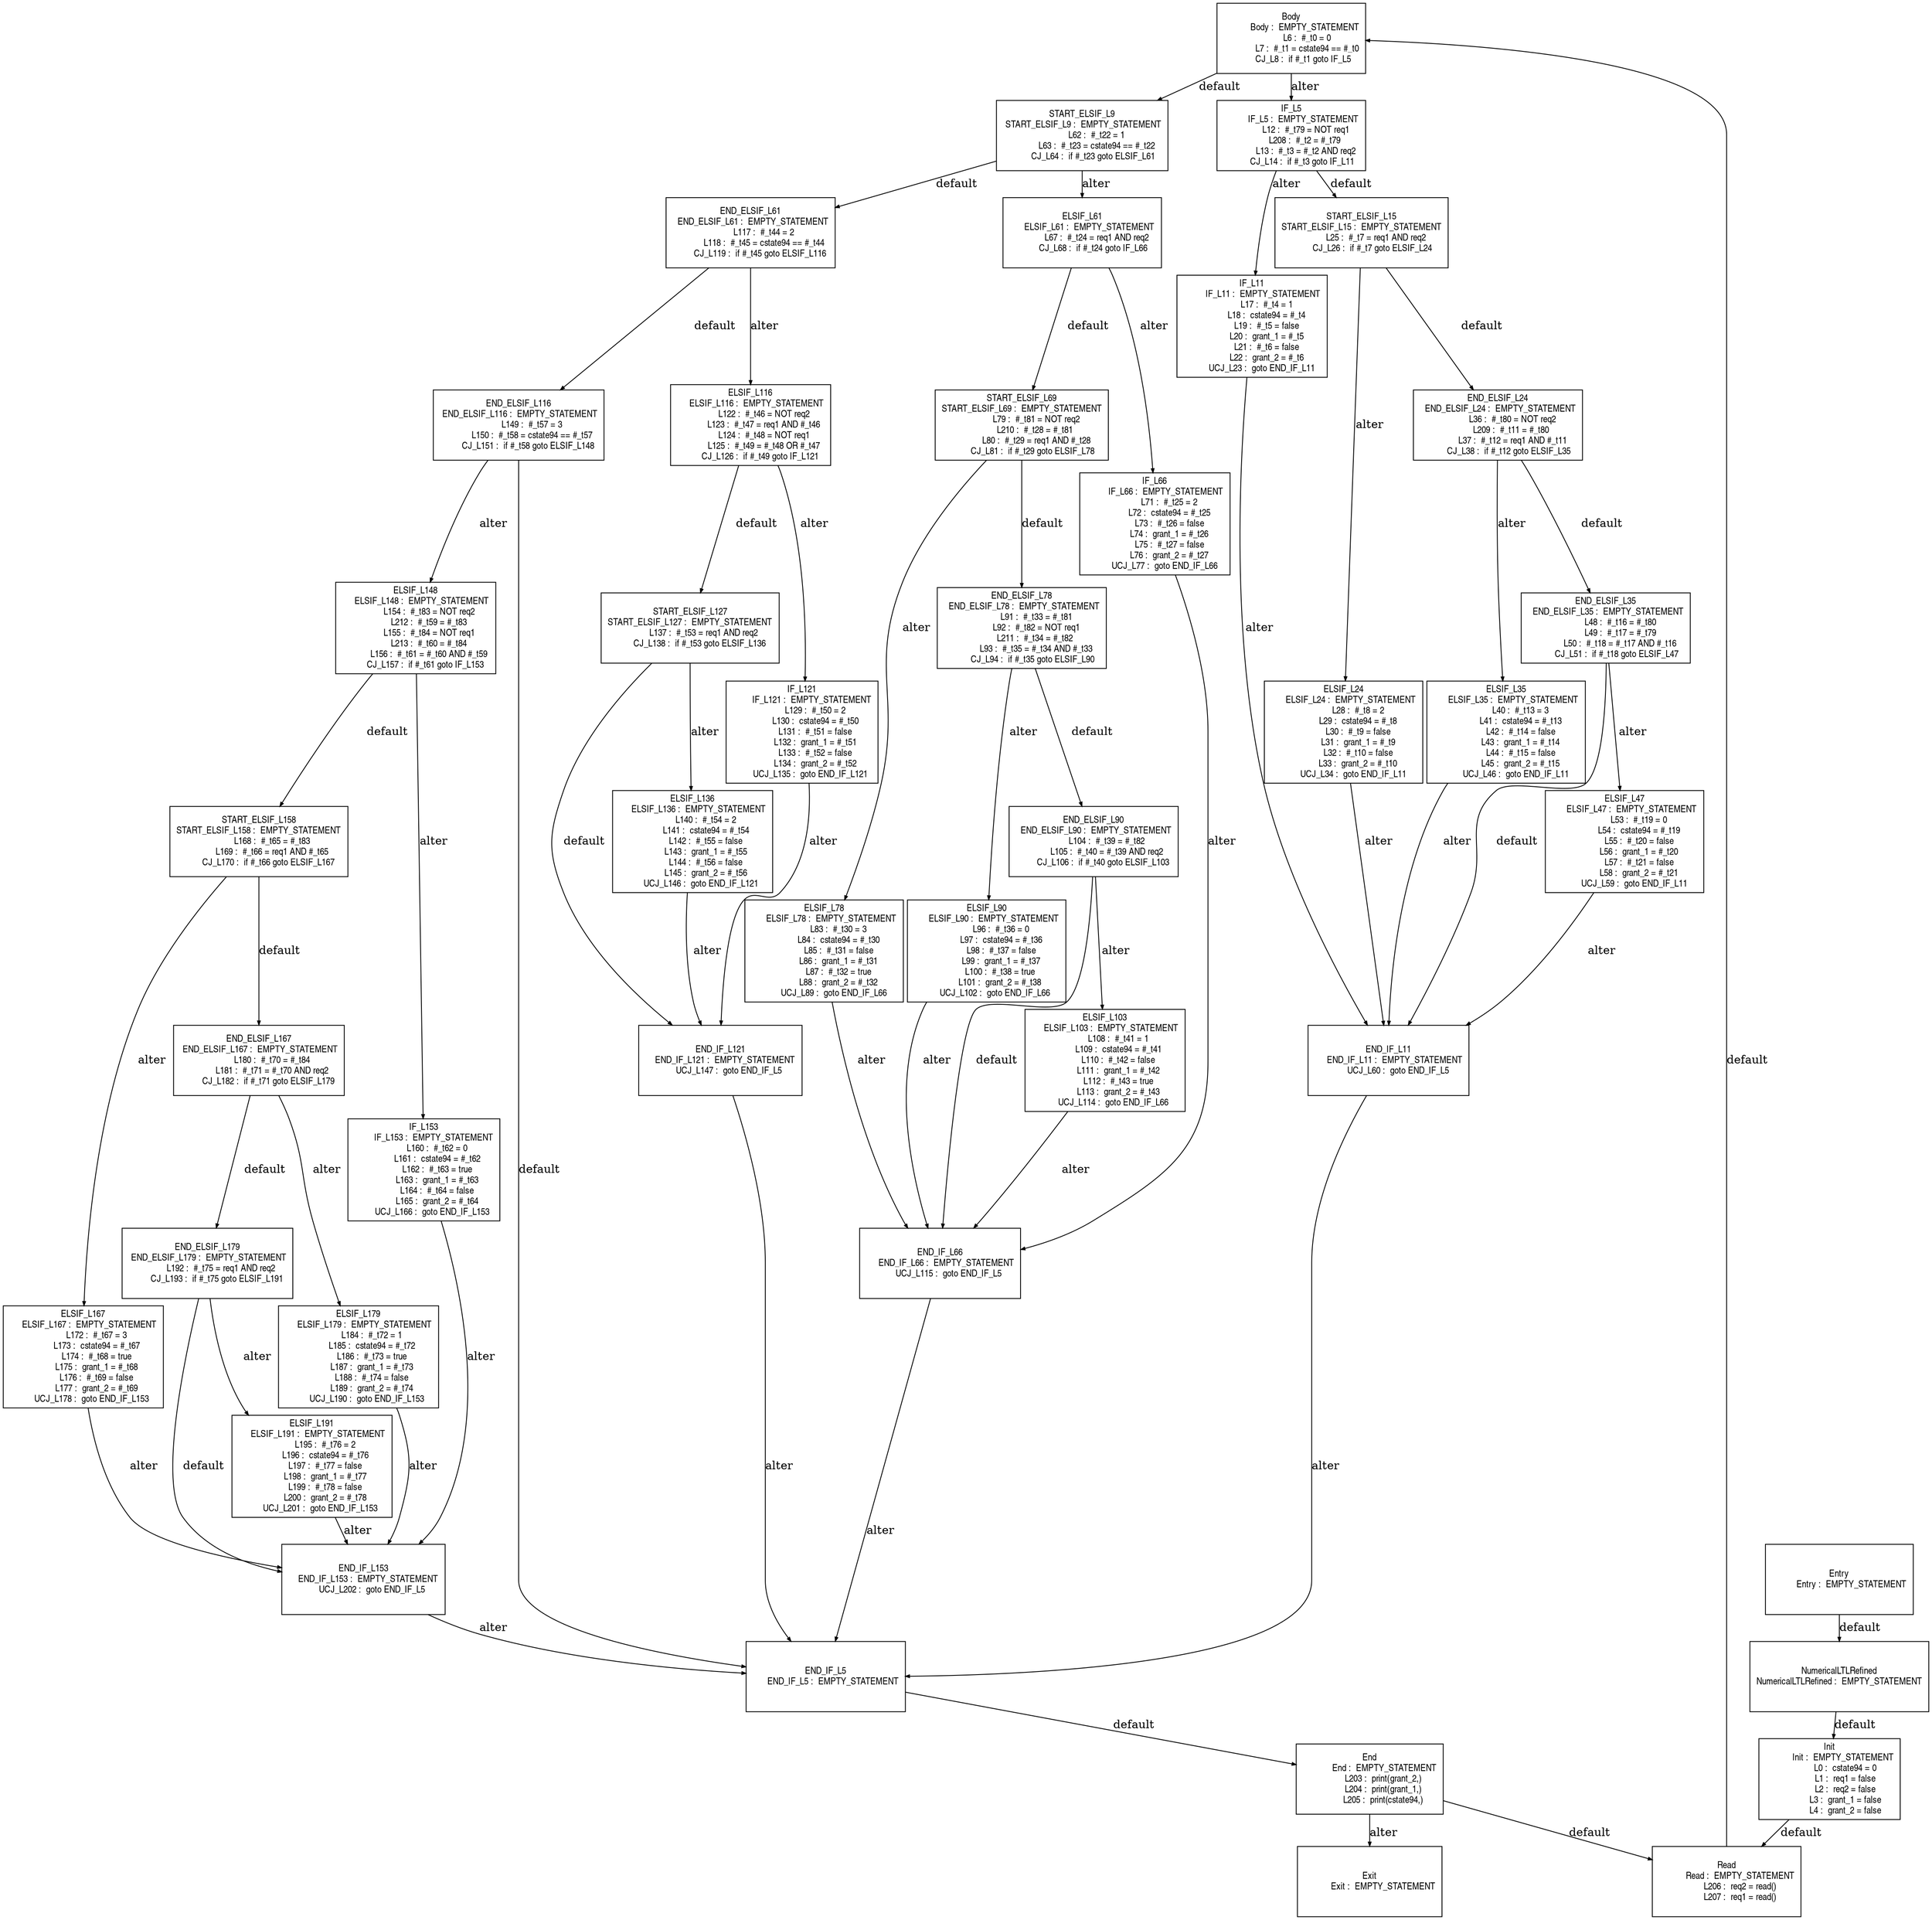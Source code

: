 digraph G {
  ranksep=.25;
  edge [arrowsize=.5]
  node [shape=rectangle, fontname="ArialNarrow",
        fontsize=12,  height=1.2];
  "Body
           Body :  EMPTY_STATEMENT
             L6 :  #_t0 = 0
             L7 :  #_t1 = cstate94 == #_t0
          CJ_L8 :  if #_t1 goto IF_L5
"; "ELSIF_L78
      ELSIF_L78 :  EMPTY_STATEMENT
            L83 :  #_t30 = 3
            L84 :  cstate94 = #_t30
            L85 :  #_t31 = false
            L86 :  grant_1 = #_t31
            L87 :  #_t32 = true
            L88 :  grant_2 = #_t32
        UCJ_L89 :  goto END_IF_L66
"; "END_ELSIF_L61
  END_ELSIF_L61 :  EMPTY_STATEMENT
           L117 :  #_t44 = 2
           L118 :  #_t45 = cstate94 == #_t44
        CJ_L119 :  if #_t45 goto ELSIF_L116
"; "ELSIF_L24
      ELSIF_L24 :  EMPTY_STATEMENT
            L28 :  #_t8 = 2
            L29 :  cstate94 = #_t8
            L30 :  #_t9 = false
            L31 :  grant_1 = #_t9
            L32 :  #_t10 = false
            L33 :  grant_2 = #_t10
        UCJ_L34 :  goto END_IF_L11
"; "ELSIF_L148
     ELSIF_L148 :  EMPTY_STATEMENT
           L154 :  #_t83 = NOT req2
           L212 :  #_t59 = #_t83
           L155 :  #_t84 = NOT req1
           L213 :  #_t60 = #_t84
           L156 :  #_t61 = #_t60 AND #_t59
        CJ_L157 :  if #_t61 goto IF_L153
"; "ELSIF_L35
      ELSIF_L35 :  EMPTY_STATEMENT
            L40 :  #_t13 = 3
            L41 :  cstate94 = #_t13
            L42 :  #_t14 = false
            L43 :  grant_1 = #_t14
            L44 :  #_t15 = false
            L45 :  grant_2 = #_t15
        UCJ_L46 :  goto END_IF_L11
"; "ELSIF_L167
     ELSIF_L167 :  EMPTY_STATEMENT
           L172 :  #_t67 = 3
           L173 :  cstate94 = #_t67
           L174 :  #_t68 = true
           L175 :  grant_1 = #_t68
           L176 :  #_t69 = false
           L177 :  grant_2 = #_t69
       UCJ_L178 :  goto END_IF_L153
"; "END_IF_L5
      END_IF_L5 :  EMPTY_STATEMENT
"; "IF_L11
         IF_L11 :  EMPTY_STATEMENT
            L17 :  #_t4 = 1
            L18 :  cstate94 = #_t4
            L19 :  #_t5 = false
            L20 :  grant_1 = #_t5
            L21 :  #_t6 = false
            L22 :  grant_2 = #_t6
        UCJ_L23 :  goto END_IF_L11
"; "END_ELSIF_L35
  END_ELSIF_L35 :  EMPTY_STATEMENT
            L48 :  #_t16 = #_t80
            L49 :  #_t17 = #_t79
            L50 :  #_t18 = #_t17 AND #_t16
         CJ_L51 :  if #_t18 goto ELSIF_L47
"; "Exit
           Exit :  EMPTY_STATEMENT
"; "End
            End :  EMPTY_STATEMENT
           L203 :  print(grant_2,)
           L204 :  print(grant_1,)
           L205 :  print(cstate94,)
"; "NumericalLTLRefined
NumericalLTLRefined :  EMPTY_STATEMENT
"; "START_ELSIF_L69
START_ELSIF_L69 :  EMPTY_STATEMENT
            L79 :  #_t81 = NOT req2
           L210 :  #_t28 = #_t81
            L80 :  #_t29 = req1 AND #_t28
         CJ_L81 :  if #_t29 goto ELSIF_L78
"; "END_IF_L66
     END_IF_L66 :  EMPTY_STATEMENT
       UCJ_L115 :  goto END_IF_L5
"; "ELSIF_L90
      ELSIF_L90 :  EMPTY_STATEMENT
            L96 :  #_t36 = 0
            L97 :  cstate94 = #_t36
            L98 :  #_t37 = false
            L99 :  grant_1 = #_t37
           L100 :  #_t38 = true
           L101 :  grant_2 = #_t38
       UCJ_L102 :  goto END_IF_L66
"; "END_IF_L11
     END_IF_L11 :  EMPTY_STATEMENT
        UCJ_L60 :  goto END_IF_L5
"; "START_ELSIF_L9
 START_ELSIF_L9 :  EMPTY_STATEMENT
            L62 :  #_t22 = 1
            L63 :  #_t23 = cstate94 == #_t22
         CJ_L64 :  if #_t23 goto ELSIF_L61
"; "END_ELSIF_L116
 END_ELSIF_L116 :  EMPTY_STATEMENT
           L149 :  #_t57 = 3
           L150 :  #_t58 = cstate94 == #_t57
        CJ_L151 :  if #_t58 goto ELSIF_L148
"; "START_ELSIF_L127
START_ELSIF_L127 :  EMPTY_STATEMENT
           L137 :  #_t53 = req1 AND req2
        CJ_L138 :  if #_t53 goto ELSIF_L136
"; "IF_L121
        IF_L121 :  EMPTY_STATEMENT
           L129 :  #_t50 = 2
           L130 :  cstate94 = #_t50
           L131 :  #_t51 = false
           L132 :  grant_1 = #_t51
           L133 :  #_t52 = false
           L134 :  grant_2 = #_t52
       UCJ_L135 :  goto END_IF_L121
"; "END_ELSIF_L24
  END_ELSIF_L24 :  EMPTY_STATEMENT
            L36 :  #_t80 = NOT req2
           L209 :  #_t11 = #_t80
            L37 :  #_t12 = req1 AND #_t11
         CJ_L38 :  if #_t12 goto ELSIF_L35
"; "START_ELSIF_L158
START_ELSIF_L158 :  EMPTY_STATEMENT
           L168 :  #_t65 = #_t83
           L169 :  #_t66 = req1 AND #_t65
        CJ_L170 :  if #_t66 goto ELSIF_L167
"; "END_ELSIF_L167
 END_ELSIF_L167 :  EMPTY_STATEMENT
           L180 :  #_t70 = #_t84
           L181 :  #_t71 = #_t70 AND req2
        CJ_L182 :  if #_t71 goto ELSIF_L179
"; "START_ELSIF_L15
START_ELSIF_L15 :  EMPTY_STATEMENT
            L25 :  #_t7 = req1 AND req2
         CJ_L26 :  if #_t7 goto ELSIF_L24
"; "Init
           Init :  EMPTY_STATEMENT
             L0 :  cstate94 = 0
             L1 :  req1 = false
             L2 :  req2 = false
             L3 :  grant_1 = false
             L4 :  grant_2 = false
"; "IF_L5
          IF_L5 :  EMPTY_STATEMENT
            L12 :  #_t79 = NOT req1
           L208 :  #_t2 = #_t79
            L13 :  #_t3 = #_t2 AND req2
         CJ_L14 :  if #_t3 goto IF_L11
"; "END_IF_L121
    END_IF_L121 :  EMPTY_STATEMENT
       UCJ_L147 :  goto END_IF_L5
"; "Read
           Read :  EMPTY_STATEMENT
           L206 :  req2 = read()
           L207 :  req1 = read()
"; "END_ELSIF_L90
  END_ELSIF_L90 :  EMPTY_STATEMENT
           L104 :  #_t39 = #_t82
           L105 :  #_t40 = #_t39 AND req2
        CJ_L106 :  if #_t40 goto ELSIF_L103
"; "END_IF_L153
    END_IF_L153 :  EMPTY_STATEMENT
       UCJ_L202 :  goto END_IF_L5
"; "ELSIF_L47
      ELSIF_L47 :  EMPTY_STATEMENT
            L53 :  #_t19 = 0
            L54 :  cstate94 = #_t19
            L55 :  #_t20 = false
            L56 :  grant_1 = #_t20
            L57 :  #_t21 = false
            L58 :  grant_2 = #_t21
        UCJ_L59 :  goto END_IF_L11
"; "END_ELSIF_L179
 END_ELSIF_L179 :  EMPTY_STATEMENT
           L192 :  #_t75 = req1 AND req2
        CJ_L193 :  if #_t75 goto ELSIF_L191
"; "IF_L153
        IF_L153 :  EMPTY_STATEMENT
           L160 :  #_t62 = 0
           L161 :  cstate94 = #_t62
           L162 :  #_t63 = true
           L163 :  grant_1 = #_t63
           L164 :  #_t64 = false
           L165 :  grant_2 = #_t64
       UCJ_L166 :  goto END_IF_L153
"; "ELSIF_L61
      ELSIF_L61 :  EMPTY_STATEMENT
            L67 :  #_t24 = req1 AND req2
         CJ_L68 :  if #_t24 goto IF_L66
"; "ELSIF_L116
     ELSIF_L116 :  EMPTY_STATEMENT
           L122 :  #_t46 = NOT req2
           L123 :  #_t47 = req1 AND #_t46
           L124 :  #_t48 = NOT req1
           L125 :  #_t49 = #_t48 OR #_t47
        CJ_L126 :  if #_t49 goto IF_L121
"; "ELSIF_L191
     ELSIF_L191 :  EMPTY_STATEMENT
           L195 :  #_t76 = 2
           L196 :  cstate94 = #_t76
           L197 :  #_t77 = false
           L198 :  grant_1 = #_t77
           L199 :  #_t78 = false
           L200 :  grant_2 = #_t78
       UCJ_L201 :  goto END_IF_L153
"; "Entry
          Entry :  EMPTY_STATEMENT
"; "IF_L66
         IF_L66 :  EMPTY_STATEMENT
            L71 :  #_t25 = 2
            L72 :  cstate94 = #_t25
            L73 :  #_t26 = false
            L74 :  grant_1 = #_t26
            L75 :  #_t27 = false
            L76 :  grant_2 = #_t27
        UCJ_L77 :  goto END_IF_L66
"; "END_ELSIF_L78
  END_ELSIF_L78 :  EMPTY_STATEMENT
            L91 :  #_t33 = #_t81
            L92 :  #_t82 = NOT req1
           L211 :  #_t34 = #_t82
            L93 :  #_t35 = #_t34 AND #_t33
         CJ_L94 :  if #_t35 goto ELSIF_L90
"; "ELSIF_L136
     ELSIF_L136 :  EMPTY_STATEMENT
           L140 :  #_t54 = 2
           L141 :  cstate94 = #_t54
           L142 :  #_t55 = false
           L143 :  grant_1 = #_t55
           L144 :  #_t56 = false
           L145 :  grant_2 = #_t56
       UCJ_L146 :  goto END_IF_L121
"; "ELSIF_L103
     ELSIF_L103 :  EMPTY_STATEMENT
           L108 :  #_t41 = 1
           L109 :  cstate94 = #_t41
           L110 :  #_t42 = false
           L111 :  grant_1 = #_t42
           L112 :  #_t43 = true
           L113 :  grant_2 = #_t43
       UCJ_L114 :  goto END_IF_L66
"; "ELSIF_L179
     ELSIF_L179 :  EMPTY_STATEMENT
           L184 :  #_t72 = 1
           L185 :  cstate94 = #_t72
           L186 :  #_t73 = true
           L187 :  grant_1 = #_t73
           L188 :  #_t74 = false
           L189 :  grant_2 = #_t74
       UCJ_L190 :  goto END_IF_L153
"; 
  "NumericalLTLRefined
NumericalLTLRefined :  EMPTY_STATEMENT
" -> "Init
           Init :  EMPTY_STATEMENT
             L0 :  cstate94 = 0
             L1 :  req1 = false
             L2 :  req2 = false
             L3 :  grant_1 = false
             L4 :  grant_2 = false
"  [label="default"];
  "Init
           Init :  EMPTY_STATEMENT
             L0 :  cstate94 = 0
             L1 :  req1 = false
             L2 :  req2 = false
             L3 :  grant_1 = false
             L4 :  grant_2 = false
" -> "Read
           Read :  EMPTY_STATEMENT
           L206 :  req2 = read()
           L207 :  req1 = read()
"  [label="default"];
  "Body
           Body :  EMPTY_STATEMENT
             L6 :  #_t0 = 0
             L7 :  #_t1 = cstate94 == #_t0
          CJ_L8 :  if #_t1 goto IF_L5
" -> "START_ELSIF_L9
 START_ELSIF_L9 :  EMPTY_STATEMENT
            L62 :  #_t22 = 1
            L63 :  #_t23 = cstate94 == #_t22
         CJ_L64 :  if #_t23 goto ELSIF_L61
"  [label="default"];
  "Body
           Body :  EMPTY_STATEMENT
             L6 :  #_t0 = 0
             L7 :  #_t1 = cstate94 == #_t0
          CJ_L8 :  if #_t1 goto IF_L5
" -> "IF_L5
          IF_L5 :  EMPTY_STATEMENT
            L12 :  #_t79 = NOT req1
           L208 :  #_t2 = #_t79
            L13 :  #_t3 = #_t2 AND req2
         CJ_L14 :  if #_t3 goto IF_L11
"  [label="alter"];
  "IF_L5
          IF_L5 :  EMPTY_STATEMENT
            L12 :  #_t79 = NOT req1
           L208 :  #_t2 = #_t79
            L13 :  #_t3 = #_t2 AND req2
         CJ_L14 :  if #_t3 goto IF_L11
" -> "START_ELSIF_L15
START_ELSIF_L15 :  EMPTY_STATEMENT
            L25 :  #_t7 = req1 AND req2
         CJ_L26 :  if #_t7 goto ELSIF_L24
"  [label="default"];
  "IF_L5
          IF_L5 :  EMPTY_STATEMENT
            L12 :  #_t79 = NOT req1
           L208 :  #_t2 = #_t79
            L13 :  #_t3 = #_t2 AND req2
         CJ_L14 :  if #_t3 goto IF_L11
" -> "IF_L11
         IF_L11 :  EMPTY_STATEMENT
            L17 :  #_t4 = 1
            L18 :  cstate94 = #_t4
            L19 :  #_t5 = false
            L20 :  grant_1 = #_t5
            L21 :  #_t6 = false
            L22 :  grant_2 = #_t6
        UCJ_L23 :  goto END_IF_L11
"  [label="alter"];
  "IF_L11
         IF_L11 :  EMPTY_STATEMENT
            L17 :  #_t4 = 1
            L18 :  cstate94 = #_t4
            L19 :  #_t5 = false
            L20 :  grant_1 = #_t5
            L21 :  #_t6 = false
            L22 :  grant_2 = #_t6
        UCJ_L23 :  goto END_IF_L11
" -> "END_IF_L11
     END_IF_L11 :  EMPTY_STATEMENT
        UCJ_L60 :  goto END_IF_L5
"  [label="alter"];
  "START_ELSIF_L15
START_ELSIF_L15 :  EMPTY_STATEMENT
            L25 :  #_t7 = req1 AND req2
         CJ_L26 :  if #_t7 goto ELSIF_L24
" -> "END_ELSIF_L24
  END_ELSIF_L24 :  EMPTY_STATEMENT
            L36 :  #_t80 = NOT req2
           L209 :  #_t11 = #_t80
            L37 :  #_t12 = req1 AND #_t11
         CJ_L38 :  if #_t12 goto ELSIF_L35
"  [label="default"];
  "START_ELSIF_L15
START_ELSIF_L15 :  EMPTY_STATEMENT
            L25 :  #_t7 = req1 AND req2
         CJ_L26 :  if #_t7 goto ELSIF_L24
" -> "ELSIF_L24
      ELSIF_L24 :  EMPTY_STATEMENT
            L28 :  #_t8 = 2
            L29 :  cstate94 = #_t8
            L30 :  #_t9 = false
            L31 :  grant_1 = #_t9
            L32 :  #_t10 = false
            L33 :  grant_2 = #_t10
        UCJ_L34 :  goto END_IF_L11
"  [label="alter"];
  "ELSIF_L24
      ELSIF_L24 :  EMPTY_STATEMENT
            L28 :  #_t8 = 2
            L29 :  cstate94 = #_t8
            L30 :  #_t9 = false
            L31 :  grant_1 = #_t9
            L32 :  #_t10 = false
            L33 :  grant_2 = #_t10
        UCJ_L34 :  goto END_IF_L11
" -> "END_IF_L11
     END_IF_L11 :  EMPTY_STATEMENT
        UCJ_L60 :  goto END_IF_L5
"  [label="alter"];
  "END_ELSIF_L24
  END_ELSIF_L24 :  EMPTY_STATEMENT
            L36 :  #_t80 = NOT req2
           L209 :  #_t11 = #_t80
            L37 :  #_t12 = req1 AND #_t11
         CJ_L38 :  if #_t12 goto ELSIF_L35
" -> "END_ELSIF_L35
  END_ELSIF_L35 :  EMPTY_STATEMENT
            L48 :  #_t16 = #_t80
            L49 :  #_t17 = #_t79
            L50 :  #_t18 = #_t17 AND #_t16
         CJ_L51 :  if #_t18 goto ELSIF_L47
"  [label="default"];
  "END_ELSIF_L24
  END_ELSIF_L24 :  EMPTY_STATEMENT
            L36 :  #_t80 = NOT req2
           L209 :  #_t11 = #_t80
            L37 :  #_t12 = req1 AND #_t11
         CJ_L38 :  if #_t12 goto ELSIF_L35
" -> "ELSIF_L35
      ELSIF_L35 :  EMPTY_STATEMENT
            L40 :  #_t13 = 3
            L41 :  cstate94 = #_t13
            L42 :  #_t14 = false
            L43 :  grant_1 = #_t14
            L44 :  #_t15 = false
            L45 :  grant_2 = #_t15
        UCJ_L46 :  goto END_IF_L11
"  [label="alter"];
  "ELSIF_L35
      ELSIF_L35 :  EMPTY_STATEMENT
            L40 :  #_t13 = 3
            L41 :  cstate94 = #_t13
            L42 :  #_t14 = false
            L43 :  grant_1 = #_t14
            L44 :  #_t15 = false
            L45 :  grant_2 = #_t15
        UCJ_L46 :  goto END_IF_L11
" -> "END_IF_L11
     END_IF_L11 :  EMPTY_STATEMENT
        UCJ_L60 :  goto END_IF_L5
"  [label="alter"];
  "END_ELSIF_L35
  END_ELSIF_L35 :  EMPTY_STATEMENT
            L48 :  #_t16 = #_t80
            L49 :  #_t17 = #_t79
            L50 :  #_t18 = #_t17 AND #_t16
         CJ_L51 :  if #_t18 goto ELSIF_L47
" -> "END_IF_L11
     END_IF_L11 :  EMPTY_STATEMENT
        UCJ_L60 :  goto END_IF_L5
"  [label="default"];
  "END_ELSIF_L35
  END_ELSIF_L35 :  EMPTY_STATEMENT
            L48 :  #_t16 = #_t80
            L49 :  #_t17 = #_t79
            L50 :  #_t18 = #_t17 AND #_t16
         CJ_L51 :  if #_t18 goto ELSIF_L47
" -> "ELSIF_L47
      ELSIF_L47 :  EMPTY_STATEMENT
            L53 :  #_t19 = 0
            L54 :  cstate94 = #_t19
            L55 :  #_t20 = false
            L56 :  grant_1 = #_t20
            L57 :  #_t21 = false
            L58 :  grant_2 = #_t21
        UCJ_L59 :  goto END_IF_L11
"  [label="alter"];
  "ELSIF_L47
      ELSIF_L47 :  EMPTY_STATEMENT
            L53 :  #_t19 = 0
            L54 :  cstate94 = #_t19
            L55 :  #_t20 = false
            L56 :  grant_1 = #_t20
            L57 :  #_t21 = false
            L58 :  grant_2 = #_t21
        UCJ_L59 :  goto END_IF_L11
" -> "END_IF_L11
     END_IF_L11 :  EMPTY_STATEMENT
        UCJ_L60 :  goto END_IF_L5
"  [label="alter"];
  "END_IF_L11
     END_IF_L11 :  EMPTY_STATEMENT
        UCJ_L60 :  goto END_IF_L5
" -> "END_IF_L5
      END_IF_L5 :  EMPTY_STATEMENT
"  [label="alter"];
  "START_ELSIF_L9
 START_ELSIF_L9 :  EMPTY_STATEMENT
            L62 :  #_t22 = 1
            L63 :  #_t23 = cstate94 == #_t22
         CJ_L64 :  if #_t23 goto ELSIF_L61
" -> "END_ELSIF_L61
  END_ELSIF_L61 :  EMPTY_STATEMENT
           L117 :  #_t44 = 2
           L118 :  #_t45 = cstate94 == #_t44
        CJ_L119 :  if #_t45 goto ELSIF_L116
"  [label="default"];
  "START_ELSIF_L9
 START_ELSIF_L9 :  EMPTY_STATEMENT
            L62 :  #_t22 = 1
            L63 :  #_t23 = cstate94 == #_t22
         CJ_L64 :  if #_t23 goto ELSIF_L61
" -> "ELSIF_L61
      ELSIF_L61 :  EMPTY_STATEMENT
            L67 :  #_t24 = req1 AND req2
         CJ_L68 :  if #_t24 goto IF_L66
"  [label="alter"];
  "ELSIF_L61
      ELSIF_L61 :  EMPTY_STATEMENT
            L67 :  #_t24 = req1 AND req2
         CJ_L68 :  if #_t24 goto IF_L66
" -> "START_ELSIF_L69
START_ELSIF_L69 :  EMPTY_STATEMENT
            L79 :  #_t81 = NOT req2
           L210 :  #_t28 = #_t81
            L80 :  #_t29 = req1 AND #_t28
         CJ_L81 :  if #_t29 goto ELSIF_L78
"  [label="default"];
  "ELSIF_L61
      ELSIF_L61 :  EMPTY_STATEMENT
            L67 :  #_t24 = req1 AND req2
         CJ_L68 :  if #_t24 goto IF_L66
" -> "IF_L66
         IF_L66 :  EMPTY_STATEMENT
            L71 :  #_t25 = 2
            L72 :  cstate94 = #_t25
            L73 :  #_t26 = false
            L74 :  grant_1 = #_t26
            L75 :  #_t27 = false
            L76 :  grant_2 = #_t27
        UCJ_L77 :  goto END_IF_L66
"  [label="alter"];
  "IF_L66
         IF_L66 :  EMPTY_STATEMENT
            L71 :  #_t25 = 2
            L72 :  cstate94 = #_t25
            L73 :  #_t26 = false
            L74 :  grant_1 = #_t26
            L75 :  #_t27 = false
            L76 :  grant_2 = #_t27
        UCJ_L77 :  goto END_IF_L66
" -> "END_IF_L66
     END_IF_L66 :  EMPTY_STATEMENT
       UCJ_L115 :  goto END_IF_L5
"  [label="alter"];
  "START_ELSIF_L69
START_ELSIF_L69 :  EMPTY_STATEMENT
            L79 :  #_t81 = NOT req2
           L210 :  #_t28 = #_t81
            L80 :  #_t29 = req1 AND #_t28
         CJ_L81 :  if #_t29 goto ELSIF_L78
" -> "END_ELSIF_L78
  END_ELSIF_L78 :  EMPTY_STATEMENT
            L91 :  #_t33 = #_t81
            L92 :  #_t82 = NOT req1
           L211 :  #_t34 = #_t82
            L93 :  #_t35 = #_t34 AND #_t33
         CJ_L94 :  if #_t35 goto ELSIF_L90
"  [label="default"];
  "START_ELSIF_L69
START_ELSIF_L69 :  EMPTY_STATEMENT
            L79 :  #_t81 = NOT req2
           L210 :  #_t28 = #_t81
            L80 :  #_t29 = req1 AND #_t28
         CJ_L81 :  if #_t29 goto ELSIF_L78
" -> "ELSIF_L78
      ELSIF_L78 :  EMPTY_STATEMENT
            L83 :  #_t30 = 3
            L84 :  cstate94 = #_t30
            L85 :  #_t31 = false
            L86 :  grant_1 = #_t31
            L87 :  #_t32 = true
            L88 :  grant_2 = #_t32
        UCJ_L89 :  goto END_IF_L66
"  [label="alter"];
  "ELSIF_L78
      ELSIF_L78 :  EMPTY_STATEMENT
            L83 :  #_t30 = 3
            L84 :  cstate94 = #_t30
            L85 :  #_t31 = false
            L86 :  grant_1 = #_t31
            L87 :  #_t32 = true
            L88 :  grant_2 = #_t32
        UCJ_L89 :  goto END_IF_L66
" -> "END_IF_L66
     END_IF_L66 :  EMPTY_STATEMENT
       UCJ_L115 :  goto END_IF_L5
"  [label="alter"];
  "END_ELSIF_L78
  END_ELSIF_L78 :  EMPTY_STATEMENT
            L91 :  #_t33 = #_t81
            L92 :  #_t82 = NOT req1
           L211 :  #_t34 = #_t82
            L93 :  #_t35 = #_t34 AND #_t33
         CJ_L94 :  if #_t35 goto ELSIF_L90
" -> "END_ELSIF_L90
  END_ELSIF_L90 :  EMPTY_STATEMENT
           L104 :  #_t39 = #_t82
           L105 :  #_t40 = #_t39 AND req2
        CJ_L106 :  if #_t40 goto ELSIF_L103
"  [label="default"];
  "END_ELSIF_L78
  END_ELSIF_L78 :  EMPTY_STATEMENT
            L91 :  #_t33 = #_t81
            L92 :  #_t82 = NOT req1
           L211 :  #_t34 = #_t82
            L93 :  #_t35 = #_t34 AND #_t33
         CJ_L94 :  if #_t35 goto ELSIF_L90
" -> "ELSIF_L90
      ELSIF_L90 :  EMPTY_STATEMENT
            L96 :  #_t36 = 0
            L97 :  cstate94 = #_t36
            L98 :  #_t37 = false
            L99 :  grant_1 = #_t37
           L100 :  #_t38 = true
           L101 :  grant_2 = #_t38
       UCJ_L102 :  goto END_IF_L66
"  [label="alter"];
  "ELSIF_L90
      ELSIF_L90 :  EMPTY_STATEMENT
            L96 :  #_t36 = 0
            L97 :  cstate94 = #_t36
            L98 :  #_t37 = false
            L99 :  grant_1 = #_t37
           L100 :  #_t38 = true
           L101 :  grant_2 = #_t38
       UCJ_L102 :  goto END_IF_L66
" -> "END_IF_L66
     END_IF_L66 :  EMPTY_STATEMENT
       UCJ_L115 :  goto END_IF_L5
"  [label="alter"];
  "END_ELSIF_L90
  END_ELSIF_L90 :  EMPTY_STATEMENT
           L104 :  #_t39 = #_t82
           L105 :  #_t40 = #_t39 AND req2
        CJ_L106 :  if #_t40 goto ELSIF_L103
" -> "END_IF_L66
     END_IF_L66 :  EMPTY_STATEMENT
       UCJ_L115 :  goto END_IF_L5
"  [label="default"];
  "END_ELSIF_L90
  END_ELSIF_L90 :  EMPTY_STATEMENT
           L104 :  #_t39 = #_t82
           L105 :  #_t40 = #_t39 AND req2
        CJ_L106 :  if #_t40 goto ELSIF_L103
" -> "ELSIF_L103
     ELSIF_L103 :  EMPTY_STATEMENT
           L108 :  #_t41 = 1
           L109 :  cstate94 = #_t41
           L110 :  #_t42 = false
           L111 :  grant_1 = #_t42
           L112 :  #_t43 = true
           L113 :  grant_2 = #_t43
       UCJ_L114 :  goto END_IF_L66
"  [label="alter"];
  "ELSIF_L103
     ELSIF_L103 :  EMPTY_STATEMENT
           L108 :  #_t41 = 1
           L109 :  cstate94 = #_t41
           L110 :  #_t42 = false
           L111 :  grant_1 = #_t42
           L112 :  #_t43 = true
           L113 :  grant_2 = #_t43
       UCJ_L114 :  goto END_IF_L66
" -> "END_IF_L66
     END_IF_L66 :  EMPTY_STATEMENT
       UCJ_L115 :  goto END_IF_L5
"  [label="alter"];
  "END_IF_L66
     END_IF_L66 :  EMPTY_STATEMENT
       UCJ_L115 :  goto END_IF_L5
" -> "END_IF_L5
      END_IF_L5 :  EMPTY_STATEMENT
"  [label="alter"];
  "END_ELSIF_L61
  END_ELSIF_L61 :  EMPTY_STATEMENT
           L117 :  #_t44 = 2
           L118 :  #_t45 = cstate94 == #_t44
        CJ_L119 :  if #_t45 goto ELSIF_L116
" -> "END_ELSIF_L116
 END_ELSIF_L116 :  EMPTY_STATEMENT
           L149 :  #_t57 = 3
           L150 :  #_t58 = cstate94 == #_t57
        CJ_L151 :  if #_t58 goto ELSIF_L148
"  [label="default"];
  "END_ELSIF_L61
  END_ELSIF_L61 :  EMPTY_STATEMENT
           L117 :  #_t44 = 2
           L118 :  #_t45 = cstate94 == #_t44
        CJ_L119 :  if #_t45 goto ELSIF_L116
" -> "ELSIF_L116
     ELSIF_L116 :  EMPTY_STATEMENT
           L122 :  #_t46 = NOT req2
           L123 :  #_t47 = req1 AND #_t46
           L124 :  #_t48 = NOT req1
           L125 :  #_t49 = #_t48 OR #_t47
        CJ_L126 :  if #_t49 goto IF_L121
"  [label="alter"];
  "ELSIF_L116
     ELSIF_L116 :  EMPTY_STATEMENT
           L122 :  #_t46 = NOT req2
           L123 :  #_t47 = req1 AND #_t46
           L124 :  #_t48 = NOT req1
           L125 :  #_t49 = #_t48 OR #_t47
        CJ_L126 :  if #_t49 goto IF_L121
" -> "START_ELSIF_L127
START_ELSIF_L127 :  EMPTY_STATEMENT
           L137 :  #_t53 = req1 AND req2
        CJ_L138 :  if #_t53 goto ELSIF_L136
"  [label="default"];
  "ELSIF_L116
     ELSIF_L116 :  EMPTY_STATEMENT
           L122 :  #_t46 = NOT req2
           L123 :  #_t47 = req1 AND #_t46
           L124 :  #_t48 = NOT req1
           L125 :  #_t49 = #_t48 OR #_t47
        CJ_L126 :  if #_t49 goto IF_L121
" -> "IF_L121
        IF_L121 :  EMPTY_STATEMENT
           L129 :  #_t50 = 2
           L130 :  cstate94 = #_t50
           L131 :  #_t51 = false
           L132 :  grant_1 = #_t51
           L133 :  #_t52 = false
           L134 :  grant_2 = #_t52
       UCJ_L135 :  goto END_IF_L121
"  [label="alter"];
  "IF_L121
        IF_L121 :  EMPTY_STATEMENT
           L129 :  #_t50 = 2
           L130 :  cstate94 = #_t50
           L131 :  #_t51 = false
           L132 :  grant_1 = #_t51
           L133 :  #_t52 = false
           L134 :  grant_2 = #_t52
       UCJ_L135 :  goto END_IF_L121
" -> "END_IF_L121
    END_IF_L121 :  EMPTY_STATEMENT
       UCJ_L147 :  goto END_IF_L5
"  [label="alter"];
  "START_ELSIF_L127
START_ELSIF_L127 :  EMPTY_STATEMENT
           L137 :  #_t53 = req1 AND req2
        CJ_L138 :  if #_t53 goto ELSIF_L136
" -> "END_IF_L121
    END_IF_L121 :  EMPTY_STATEMENT
       UCJ_L147 :  goto END_IF_L5
"  [label="default"];
  "START_ELSIF_L127
START_ELSIF_L127 :  EMPTY_STATEMENT
           L137 :  #_t53 = req1 AND req2
        CJ_L138 :  if #_t53 goto ELSIF_L136
" -> "ELSIF_L136
     ELSIF_L136 :  EMPTY_STATEMENT
           L140 :  #_t54 = 2
           L141 :  cstate94 = #_t54
           L142 :  #_t55 = false
           L143 :  grant_1 = #_t55
           L144 :  #_t56 = false
           L145 :  grant_2 = #_t56
       UCJ_L146 :  goto END_IF_L121
"  [label="alter"];
  "ELSIF_L136
     ELSIF_L136 :  EMPTY_STATEMENT
           L140 :  #_t54 = 2
           L141 :  cstate94 = #_t54
           L142 :  #_t55 = false
           L143 :  grant_1 = #_t55
           L144 :  #_t56 = false
           L145 :  grant_2 = #_t56
       UCJ_L146 :  goto END_IF_L121
" -> "END_IF_L121
    END_IF_L121 :  EMPTY_STATEMENT
       UCJ_L147 :  goto END_IF_L5
"  [label="alter"];
  "END_IF_L121
    END_IF_L121 :  EMPTY_STATEMENT
       UCJ_L147 :  goto END_IF_L5
" -> "END_IF_L5
      END_IF_L5 :  EMPTY_STATEMENT
"  [label="alter"];
  "END_ELSIF_L116
 END_ELSIF_L116 :  EMPTY_STATEMENT
           L149 :  #_t57 = 3
           L150 :  #_t58 = cstate94 == #_t57
        CJ_L151 :  if #_t58 goto ELSIF_L148
" -> "END_IF_L5
      END_IF_L5 :  EMPTY_STATEMENT
"  [label="default"];
  "END_ELSIF_L116
 END_ELSIF_L116 :  EMPTY_STATEMENT
           L149 :  #_t57 = 3
           L150 :  #_t58 = cstate94 == #_t57
        CJ_L151 :  if #_t58 goto ELSIF_L148
" -> "ELSIF_L148
     ELSIF_L148 :  EMPTY_STATEMENT
           L154 :  #_t83 = NOT req2
           L212 :  #_t59 = #_t83
           L155 :  #_t84 = NOT req1
           L213 :  #_t60 = #_t84
           L156 :  #_t61 = #_t60 AND #_t59
        CJ_L157 :  if #_t61 goto IF_L153
"  [label="alter"];
  "ELSIF_L148
     ELSIF_L148 :  EMPTY_STATEMENT
           L154 :  #_t83 = NOT req2
           L212 :  #_t59 = #_t83
           L155 :  #_t84 = NOT req1
           L213 :  #_t60 = #_t84
           L156 :  #_t61 = #_t60 AND #_t59
        CJ_L157 :  if #_t61 goto IF_L153
" -> "START_ELSIF_L158
START_ELSIF_L158 :  EMPTY_STATEMENT
           L168 :  #_t65 = #_t83
           L169 :  #_t66 = req1 AND #_t65
        CJ_L170 :  if #_t66 goto ELSIF_L167
"  [label="default"];
  "ELSIF_L148
     ELSIF_L148 :  EMPTY_STATEMENT
           L154 :  #_t83 = NOT req2
           L212 :  #_t59 = #_t83
           L155 :  #_t84 = NOT req1
           L213 :  #_t60 = #_t84
           L156 :  #_t61 = #_t60 AND #_t59
        CJ_L157 :  if #_t61 goto IF_L153
" -> "IF_L153
        IF_L153 :  EMPTY_STATEMENT
           L160 :  #_t62 = 0
           L161 :  cstate94 = #_t62
           L162 :  #_t63 = true
           L163 :  grant_1 = #_t63
           L164 :  #_t64 = false
           L165 :  grant_2 = #_t64
       UCJ_L166 :  goto END_IF_L153
"  [label="alter"];
  "IF_L153
        IF_L153 :  EMPTY_STATEMENT
           L160 :  #_t62 = 0
           L161 :  cstate94 = #_t62
           L162 :  #_t63 = true
           L163 :  grant_1 = #_t63
           L164 :  #_t64 = false
           L165 :  grant_2 = #_t64
       UCJ_L166 :  goto END_IF_L153
" -> "END_IF_L153
    END_IF_L153 :  EMPTY_STATEMENT
       UCJ_L202 :  goto END_IF_L5
"  [label="alter"];
  "START_ELSIF_L158
START_ELSIF_L158 :  EMPTY_STATEMENT
           L168 :  #_t65 = #_t83
           L169 :  #_t66 = req1 AND #_t65
        CJ_L170 :  if #_t66 goto ELSIF_L167
" -> "END_ELSIF_L167
 END_ELSIF_L167 :  EMPTY_STATEMENT
           L180 :  #_t70 = #_t84
           L181 :  #_t71 = #_t70 AND req2
        CJ_L182 :  if #_t71 goto ELSIF_L179
"  [label="default"];
  "START_ELSIF_L158
START_ELSIF_L158 :  EMPTY_STATEMENT
           L168 :  #_t65 = #_t83
           L169 :  #_t66 = req1 AND #_t65
        CJ_L170 :  if #_t66 goto ELSIF_L167
" -> "ELSIF_L167
     ELSIF_L167 :  EMPTY_STATEMENT
           L172 :  #_t67 = 3
           L173 :  cstate94 = #_t67
           L174 :  #_t68 = true
           L175 :  grant_1 = #_t68
           L176 :  #_t69 = false
           L177 :  grant_2 = #_t69
       UCJ_L178 :  goto END_IF_L153
"  [label="alter"];
  "ELSIF_L167
     ELSIF_L167 :  EMPTY_STATEMENT
           L172 :  #_t67 = 3
           L173 :  cstate94 = #_t67
           L174 :  #_t68 = true
           L175 :  grant_1 = #_t68
           L176 :  #_t69 = false
           L177 :  grant_2 = #_t69
       UCJ_L178 :  goto END_IF_L153
" -> "END_IF_L153
    END_IF_L153 :  EMPTY_STATEMENT
       UCJ_L202 :  goto END_IF_L5
"  [label="alter"];
  "END_ELSIF_L167
 END_ELSIF_L167 :  EMPTY_STATEMENT
           L180 :  #_t70 = #_t84
           L181 :  #_t71 = #_t70 AND req2
        CJ_L182 :  if #_t71 goto ELSIF_L179
" -> "END_ELSIF_L179
 END_ELSIF_L179 :  EMPTY_STATEMENT
           L192 :  #_t75 = req1 AND req2
        CJ_L193 :  if #_t75 goto ELSIF_L191
"  [label="default"];
  "END_ELSIF_L167
 END_ELSIF_L167 :  EMPTY_STATEMENT
           L180 :  #_t70 = #_t84
           L181 :  #_t71 = #_t70 AND req2
        CJ_L182 :  if #_t71 goto ELSIF_L179
" -> "ELSIF_L179
     ELSIF_L179 :  EMPTY_STATEMENT
           L184 :  #_t72 = 1
           L185 :  cstate94 = #_t72
           L186 :  #_t73 = true
           L187 :  grant_1 = #_t73
           L188 :  #_t74 = false
           L189 :  grant_2 = #_t74
       UCJ_L190 :  goto END_IF_L153
"  [label="alter"];
  "ELSIF_L179
     ELSIF_L179 :  EMPTY_STATEMENT
           L184 :  #_t72 = 1
           L185 :  cstate94 = #_t72
           L186 :  #_t73 = true
           L187 :  grant_1 = #_t73
           L188 :  #_t74 = false
           L189 :  grant_2 = #_t74
       UCJ_L190 :  goto END_IF_L153
" -> "END_IF_L153
    END_IF_L153 :  EMPTY_STATEMENT
       UCJ_L202 :  goto END_IF_L5
"  [label="alter"];
  "END_ELSIF_L179
 END_ELSIF_L179 :  EMPTY_STATEMENT
           L192 :  #_t75 = req1 AND req2
        CJ_L193 :  if #_t75 goto ELSIF_L191
" -> "END_IF_L153
    END_IF_L153 :  EMPTY_STATEMENT
       UCJ_L202 :  goto END_IF_L5
"  [label="default"];
  "END_ELSIF_L179
 END_ELSIF_L179 :  EMPTY_STATEMENT
           L192 :  #_t75 = req1 AND req2
        CJ_L193 :  if #_t75 goto ELSIF_L191
" -> "ELSIF_L191
     ELSIF_L191 :  EMPTY_STATEMENT
           L195 :  #_t76 = 2
           L196 :  cstate94 = #_t76
           L197 :  #_t77 = false
           L198 :  grant_1 = #_t77
           L199 :  #_t78 = false
           L200 :  grant_2 = #_t78
       UCJ_L201 :  goto END_IF_L153
"  [label="alter"];
  "ELSIF_L191
     ELSIF_L191 :  EMPTY_STATEMENT
           L195 :  #_t76 = 2
           L196 :  cstate94 = #_t76
           L197 :  #_t77 = false
           L198 :  grant_1 = #_t77
           L199 :  #_t78 = false
           L200 :  grant_2 = #_t78
       UCJ_L201 :  goto END_IF_L153
" -> "END_IF_L153
    END_IF_L153 :  EMPTY_STATEMENT
       UCJ_L202 :  goto END_IF_L5
"  [label="alter"];
  "END_IF_L153
    END_IF_L153 :  EMPTY_STATEMENT
       UCJ_L202 :  goto END_IF_L5
" -> "END_IF_L5
      END_IF_L5 :  EMPTY_STATEMENT
"  [label="alter"];
  "END_IF_L5
      END_IF_L5 :  EMPTY_STATEMENT
" -> "End
            End :  EMPTY_STATEMENT
           L203 :  print(grant_2,)
           L204 :  print(grant_1,)
           L205 :  print(cstate94,)
"  [label="default"];
  "Entry
          Entry :  EMPTY_STATEMENT
" -> "NumericalLTLRefined
NumericalLTLRefined :  EMPTY_STATEMENT
"  [label="default"];
  "End
            End :  EMPTY_STATEMENT
           L203 :  print(grant_2,)
           L204 :  print(grant_1,)
           L205 :  print(cstate94,)
" -> "Read
           Read :  EMPTY_STATEMENT
           L206 :  req2 = read()
           L207 :  req1 = read()
"  [label="default"];
  "End
            End :  EMPTY_STATEMENT
           L203 :  print(grant_2,)
           L204 :  print(grant_1,)
           L205 :  print(cstate94,)
" -> "Exit
           Exit :  EMPTY_STATEMENT
"  [label="alter"];
  "Read
           Read :  EMPTY_STATEMENT
           L206 :  req2 = read()
           L207 :  req1 = read()
" -> "Body
           Body :  EMPTY_STATEMENT
             L6 :  #_t0 = 0
             L7 :  #_t1 = cstate94 == #_t0
          CJ_L8 :  if #_t1 goto IF_L5
"  [label="default"];
}
